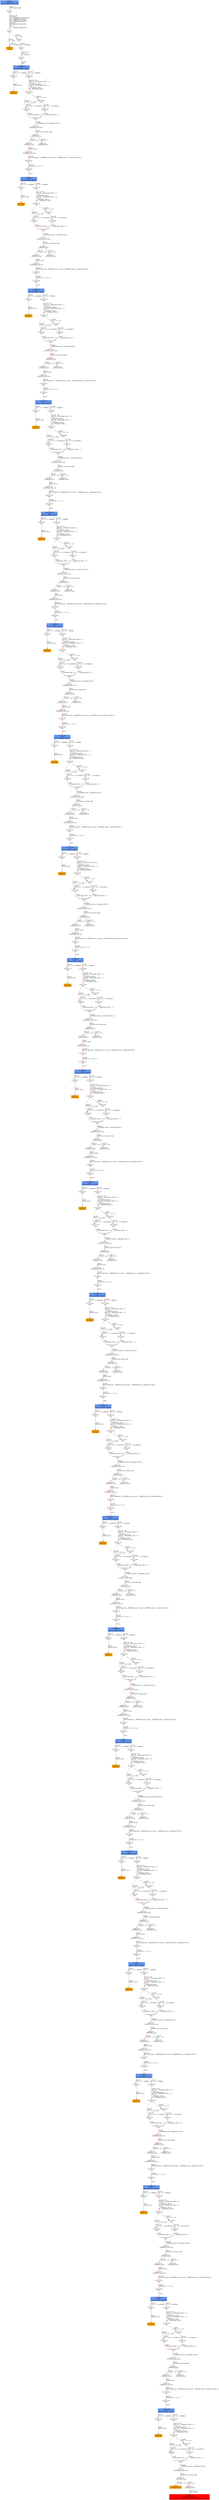 digraph ARG {
node [style="filled" shape="box" color="white"]
0 [fillcolor="cornflowerblue" label="0 @ N8\nmain entry\nAbstractionState: ABS0: true\n" id="0"]
29 [label="29 @ N35\nmain\n" id="29"]
30 [label="30 @ N12\nmain\n" id="30"]
35 [fillcolor="orange" label="35 @ N14\nmain\n" id="35"]
32 [label="32 @ N15\nmain\n" id="32"]
34 [label="34 @ N13\nmain\n" id="34"]
36 [label="36 @ N18\nmain\n" id="36"]
5078 [fillcolor="cornflowerblue" label="5078 @ N19\nmain\nAbstractionState: ABS465\n" id="5078"]
5080 [label="5080 @ N21\nmain\n" id="5080"]
5081 [fillcolor="orange" label="5081 @ N7\nmain exit\n" id="5081"]
5079 [label="5079 @ N20\nmain\n" id="5079"]
5082 [label="5082 @ N28\nmain\n" id="5082"]
5087 [label="5087 @ N31\nmain\n" id="5087"]
5090 [label="5090 @ N32\nmain\n" id="5090"]
5091 [label="5091 @ N1\n__VERIFIER_assert entry\n" id="5091"]
5092 [label="5092 @ N2\n__VERIFIER_assert\n" id="5092"]
5094 [label="5094 @ N3\n__VERIFIER_assert\n" id="5094"]
5096 [label="5096 @ N0\n__VERIFIER_assert exit\n" id="5096"]
5097 [label="5097 @ N33\nmain\n" id="5097"]
5098 [label="5098 @ N34\nmain\n" id="5098"]
5100 [fillcolor="cornflowerblue" label="5100 @ N19\nmain\nAbstractionState: ABS467\n" id="5100"]
5102 [label="5102 @ N21\nmain\n" id="5102"]
5103 [fillcolor="orange" label="5103 @ N7\nmain exit\n" id="5103"]
5101 [label="5101 @ N20\nmain\n" id="5101"]
5104 [label="5104 @ N28\nmain\n" id="5104"]
5109 [label="5109 @ N31\nmain\n" id="5109"]
5112 [label="5112 @ N32\nmain\n" id="5112"]
5113 [label="5113 @ N1\n__VERIFIER_assert entry\n" id="5113"]
5114 [label="5114 @ N2\n__VERIFIER_assert\n" id="5114"]
5116 [label="5116 @ N3\n__VERIFIER_assert\n" id="5116"]
5118 [label="5118 @ N0\n__VERIFIER_assert exit\n" id="5118"]
5119 [label="5119 @ N33\nmain\n" id="5119"]
5120 [label="5120 @ N34\nmain\n" id="5120"]
5122 [fillcolor="cornflowerblue" label="5122 @ N19\nmain\nAbstractionState: ABS469\n" id="5122"]
5124 [label="5124 @ N21\nmain\n" id="5124"]
5125 [fillcolor="orange" label="5125 @ N7\nmain exit\n" id="5125"]
5123 [label="5123 @ N20\nmain\n" id="5123"]
5126 [label="5126 @ N28\nmain\n" id="5126"]
5131 [label="5131 @ N31\nmain\n" id="5131"]
5134 [label="5134 @ N32\nmain\n" id="5134"]
5135 [label="5135 @ N1\n__VERIFIER_assert entry\n" id="5135"]
5136 [label="5136 @ N2\n__VERIFIER_assert\n" id="5136"]
5138 [label="5138 @ N3\n__VERIFIER_assert\n" id="5138"]
5140 [label="5140 @ N0\n__VERIFIER_assert exit\n" id="5140"]
5141 [label="5141 @ N33\nmain\n" id="5141"]
5142 [label="5142 @ N34\nmain\n" id="5142"]
5144 [fillcolor="cornflowerblue" label="5144 @ N19\nmain\nAbstractionState: ABS471\n" id="5144"]
5146 [label="5146 @ N21\nmain\n" id="5146"]
5147 [fillcolor="orange" label="5147 @ N7\nmain exit\n" id="5147"]
5145 [label="5145 @ N20\nmain\n" id="5145"]
5148 [label="5148 @ N28\nmain\n" id="5148"]
5153 [label="5153 @ N31\nmain\n" id="5153"]
5156 [label="5156 @ N32\nmain\n" id="5156"]
5157 [label="5157 @ N1\n__VERIFIER_assert entry\n" id="5157"]
5158 [label="5158 @ N2\n__VERIFIER_assert\n" id="5158"]
5160 [label="5160 @ N3\n__VERIFIER_assert\n" id="5160"]
5162 [label="5162 @ N0\n__VERIFIER_assert exit\n" id="5162"]
5163 [label="5163 @ N33\nmain\n" id="5163"]
5164 [label="5164 @ N34\nmain\n" id="5164"]
5166 [fillcolor="cornflowerblue" label="5166 @ N19\nmain\nAbstractionState: ABS473\n" id="5166"]
5168 [label="5168 @ N21\nmain\n" id="5168"]
5169 [fillcolor="orange" label="5169 @ N7\nmain exit\n" id="5169"]
5167 [label="5167 @ N20\nmain\n" id="5167"]
5170 [label="5170 @ N28\nmain\n" id="5170"]
5175 [label="5175 @ N31\nmain\n" id="5175"]
5178 [label="5178 @ N32\nmain\n" id="5178"]
5179 [label="5179 @ N1\n__VERIFIER_assert entry\n" id="5179"]
5180 [label="5180 @ N2\n__VERIFIER_assert\n" id="5180"]
5182 [label="5182 @ N3\n__VERIFIER_assert\n" id="5182"]
5184 [label="5184 @ N0\n__VERIFIER_assert exit\n" id="5184"]
5185 [label="5185 @ N33\nmain\n" id="5185"]
5186 [label="5186 @ N34\nmain\n" id="5186"]
5188 [fillcolor="cornflowerblue" label="5188 @ N19\nmain\nAbstractionState: ABS475\n" id="5188"]
5190 [label="5190 @ N21\nmain\n" id="5190"]
5191 [fillcolor="orange" label="5191 @ N7\nmain exit\n" id="5191"]
5189 [label="5189 @ N20\nmain\n" id="5189"]
5192 [label="5192 @ N28\nmain\n" id="5192"]
5197 [label="5197 @ N31\nmain\n" id="5197"]
5200 [label="5200 @ N32\nmain\n" id="5200"]
5201 [label="5201 @ N1\n__VERIFIER_assert entry\n" id="5201"]
5202 [label="5202 @ N2\n__VERIFIER_assert\n" id="5202"]
5204 [label="5204 @ N3\n__VERIFIER_assert\n" id="5204"]
5206 [label="5206 @ N0\n__VERIFIER_assert exit\n" id="5206"]
5207 [label="5207 @ N33\nmain\n" id="5207"]
5208 [label="5208 @ N34\nmain\n" id="5208"]
5210 [fillcolor="cornflowerblue" label="5210 @ N19\nmain\nAbstractionState: ABS477\n" id="5210"]
5212 [label="5212 @ N21\nmain\n" id="5212"]
5213 [fillcolor="orange" label="5213 @ N7\nmain exit\n" id="5213"]
5211 [label="5211 @ N20\nmain\n" id="5211"]
5214 [label="5214 @ N28\nmain\n" id="5214"]
5219 [label="5219 @ N31\nmain\n" id="5219"]
5222 [label="5222 @ N32\nmain\n" id="5222"]
5223 [label="5223 @ N1\n__VERIFIER_assert entry\n" id="5223"]
5224 [label="5224 @ N2\n__VERIFIER_assert\n" id="5224"]
5226 [label="5226 @ N3\n__VERIFIER_assert\n" id="5226"]
5228 [label="5228 @ N0\n__VERIFIER_assert exit\n" id="5228"]
5229 [label="5229 @ N33\nmain\n" id="5229"]
5230 [label="5230 @ N34\nmain\n" id="5230"]
5232 [fillcolor="cornflowerblue" label="5232 @ N19\nmain\nAbstractionState: ABS479\n" id="5232"]
5234 [label="5234 @ N21\nmain\n" id="5234"]
5235 [fillcolor="orange" label="5235 @ N7\nmain exit\n" id="5235"]
5233 [label="5233 @ N20\nmain\n" id="5233"]
5236 [label="5236 @ N28\nmain\n" id="5236"]
5241 [label="5241 @ N31\nmain\n" id="5241"]
5244 [label="5244 @ N32\nmain\n" id="5244"]
5245 [label="5245 @ N1\n__VERIFIER_assert entry\n" id="5245"]
5246 [label="5246 @ N2\n__VERIFIER_assert\n" id="5246"]
5248 [label="5248 @ N3\n__VERIFIER_assert\n" id="5248"]
5250 [label="5250 @ N0\n__VERIFIER_assert exit\n" id="5250"]
5251 [label="5251 @ N33\nmain\n" id="5251"]
5252 [label="5252 @ N34\nmain\n" id="5252"]
5254 [fillcolor="cornflowerblue" label="5254 @ N19\nmain\nAbstractionState: ABS481\n" id="5254"]
5256 [label="5256 @ N21\nmain\n" id="5256"]
5257 [fillcolor="orange" label="5257 @ N7\nmain exit\n" id="5257"]
5255 [label="5255 @ N20\nmain\n" id="5255"]
5258 [label="5258 @ N28\nmain\n" id="5258"]
5263 [label="5263 @ N31\nmain\n" id="5263"]
5266 [label="5266 @ N32\nmain\n" id="5266"]
5267 [label="5267 @ N1\n__VERIFIER_assert entry\n" id="5267"]
5268 [label="5268 @ N2\n__VERIFIER_assert\n" id="5268"]
5270 [label="5270 @ N3\n__VERIFIER_assert\n" id="5270"]
5272 [label="5272 @ N0\n__VERIFIER_assert exit\n" id="5272"]
5273 [label="5273 @ N33\nmain\n" id="5273"]
5274 [label="5274 @ N34\nmain\n" id="5274"]
5276 [fillcolor="cornflowerblue" label="5276 @ N19\nmain\nAbstractionState: ABS483\n" id="5276"]
5278 [label="5278 @ N21\nmain\n" id="5278"]
5279 [fillcolor="orange" label="5279 @ N7\nmain exit\n" id="5279"]
5277 [label="5277 @ N20\nmain\n" id="5277"]
5280 [label="5280 @ N28\nmain\n" id="5280"]
5285 [label="5285 @ N31\nmain\n" id="5285"]
5288 [label="5288 @ N32\nmain\n" id="5288"]
5289 [label="5289 @ N1\n__VERIFIER_assert entry\n" id="5289"]
5290 [label="5290 @ N2\n__VERIFIER_assert\n" id="5290"]
5292 [label="5292 @ N3\n__VERIFIER_assert\n" id="5292"]
5294 [label="5294 @ N0\n__VERIFIER_assert exit\n" id="5294"]
5295 [label="5295 @ N33\nmain\n" id="5295"]
5296 [label="5296 @ N34\nmain\n" id="5296"]
5298 [fillcolor="cornflowerblue" label="5298 @ N19\nmain\nAbstractionState: ABS485\n" id="5298"]
5300 [label="5300 @ N21\nmain\n" id="5300"]
5301 [fillcolor="orange" label="5301 @ N7\nmain exit\n" id="5301"]
5299 [label="5299 @ N20\nmain\n" id="5299"]
5302 [label="5302 @ N28\nmain\n" id="5302"]
5307 [label="5307 @ N31\nmain\n" id="5307"]
5310 [label="5310 @ N32\nmain\n" id="5310"]
5311 [label="5311 @ N1\n__VERIFIER_assert entry\n" id="5311"]
5312 [label="5312 @ N2\n__VERIFIER_assert\n" id="5312"]
5314 [label="5314 @ N3\n__VERIFIER_assert\n" id="5314"]
5316 [label="5316 @ N0\n__VERIFIER_assert exit\n" id="5316"]
5317 [label="5317 @ N33\nmain\n" id="5317"]
5318 [label="5318 @ N34\nmain\n" id="5318"]
5320 [fillcolor="cornflowerblue" label="5320 @ N19\nmain\nAbstractionState: ABS487\n" id="5320"]
5322 [label="5322 @ N21\nmain\n" id="5322"]
5323 [fillcolor="orange" label="5323 @ N7\nmain exit\n" id="5323"]
5321 [label="5321 @ N20\nmain\n" id="5321"]
5324 [label="5324 @ N28\nmain\n" id="5324"]
5329 [label="5329 @ N31\nmain\n" id="5329"]
5332 [label="5332 @ N32\nmain\n" id="5332"]
5333 [label="5333 @ N1\n__VERIFIER_assert entry\n" id="5333"]
5334 [label="5334 @ N2\n__VERIFIER_assert\n" id="5334"]
5336 [label="5336 @ N3\n__VERIFIER_assert\n" id="5336"]
5338 [label="5338 @ N0\n__VERIFIER_assert exit\n" id="5338"]
5339 [label="5339 @ N33\nmain\n" id="5339"]
5340 [label="5340 @ N34\nmain\n" id="5340"]
5342 [fillcolor="cornflowerblue" label="5342 @ N19\nmain\nAbstractionState: ABS489\n" id="5342"]
5344 [label="5344 @ N21\nmain\n" id="5344"]
5345 [fillcolor="orange" label="5345 @ N7\nmain exit\n" id="5345"]
5343 [label="5343 @ N20\nmain\n" id="5343"]
5346 [label="5346 @ N28\nmain\n" id="5346"]
5351 [label="5351 @ N31\nmain\n" id="5351"]
5354 [label="5354 @ N32\nmain\n" id="5354"]
5355 [label="5355 @ N1\n__VERIFIER_assert entry\n" id="5355"]
5356 [label="5356 @ N2\n__VERIFIER_assert\n" id="5356"]
5358 [label="5358 @ N3\n__VERIFIER_assert\n" id="5358"]
5360 [label="5360 @ N0\n__VERIFIER_assert exit\n" id="5360"]
5361 [label="5361 @ N33\nmain\n" id="5361"]
5362 [label="5362 @ N34\nmain\n" id="5362"]
5364 [fillcolor="cornflowerblue" label="5364 @ N19\nmain\nAbstractionState: ABS491\n" id="5364"]
5366 [label="5366 @ N21\nmain\n" id="5366"]
5367 [fillcolor="orange" label="5367 @ N7\nmain exit\n" id="5367"]
5365 [label="5365 @ N20\nmain\n" id="5365"]
5368 [label="5368 @ N28\nmain\n" id="5368"]
5373 [label="5373 @ N31\nmain\n" id="5373"]
5376 [label="5376 @ N32\nmain\n" id="5376"]
5377 [label="5377 @ N1\n__VERIFIER_assert entry\n" id="5377"]
5378 [label="5378 @ N2\n__VERIFIER_assert\n" id="5378"]
5380 [label="5380 @ N3\n__VERIFIER_assert\n" id="5380"]
5382 [label="5382 @ N0\n__VERIFIER_assert exit\n" id="5382"]
5383 [label="5383 @ N33\nmain\n" id="5383"]
5384 [label="5384 @ N34\nmain\n" id="5384"]
5386 [fillcolor="cornflowerblue" label="5386 @ N19\nmain\nAbstractionState: ABS493\n" id="5386"]
5388 [label="5388 @ N21\nmain\n" id="5388"]
5389 [fillcolor="orange" label="5389 @ N7\nmain exit\n" id="5389"]
5387 [label="5387 @ N20\nmain\n" id="5387"]
5390 [label="5390 @ N28\nmain\n" id="5390"]
5395 [label="5395 @ N31\nmain\n" id="5395"]
5398 [label="5398 @ N32\nmain\n" id="5398"]
5399 [label="5399 @ N1\n__VERIFIER_assert entry\n" id="5399"]
5400 [label="5400 @ N2\n__VERIFIER_assert\n" id="5400"]
5402 [label="5402 @ N3\n__VERIFIER_assert\n" id="5402"]
5404 [label="5404 @ N0\n__VERIFIER_assert exit\n" id="5404"]
5405 [label="5405 @ N33\nmain\n" id="5405"]
5406 [label="5406 @ N34\nmain\n" id="5406"]
5408 [fillcolor="cornflowerblue" label="5408 @ N19\nmain\nAbstractionState: ABS495\n" id="5408"]
5410 [label="5410 @ N21\nmain\n" id="5410"]
5411 [fillcolor="orange" label="5411 @ N7\nmain exit\n" id="5411"]
5409 [label="5409 @ N20\nmain\n" id="5409"]
5412 [label="5412 @ N28\nmain\n" id="5412"]
5417 [label="5417 @ N31\nmain\n" id="5417"]
5420 [label="5420 @ N32\nmain\n" id="5420"]
5421 [label="5421 @ N1\n__VERIFIER_assert entry\n" id="5421"]
5422 [label="5422 @ N2\n__VERIFIER_assert\n" id="5422"]
5424 [label="5424 @ N3\n__VERIFIER_assert\n" id="5424"]
5426 [label="5426 @ N0\n__VERIFIER_assert exit\n" id="5426"]
5427 [label="5427 @ N33\nmain\n" id="5427"]
5428 [label="5428 @ N34\nmain\n" id="5428"]
5430 [fillcolor="cornflowerblue" label="5430 @ N19\nmain\nAbstractionState: ABS497\n" id="5430"]
5432 [label="5432 @ N21\nmain\n" id="5432"]
5433 [fillcolor="orange" label="5433 @ N7\nmain exit\n" id="5433"]
5431 [label="5431 @ N20\nmain\n" id="5431"]
5434 [label="5434 @ N28\nmain\n" id="5434"]
5439 [label="5439 @ N31\nmain\n" id="5439"]
5442 [label="5442 @ N32\nmain\n" id="5442"]
5443 [label="5443 @ N1\n__VERIFIER_assert entry\n" id="5443"]
5444 [label="5444 @ N2\n__VERIFIER_assert\n" id="5444"]
5446 [label="5446 @ N3\n__VERIFIER_assert\n" id="5446"]
5448 [label="5448 @ N0\n__VERIFIER_assert exit\n" id="5448"]
5449 [label="5449 @ N33\nmain\n" id="5449"]
5450 [label="5450 @ N34\nmain\n" id="5450"]
5452 [fillcolor="cornflowerblue" label="5452 @ N19\nmain\nAbstractionState: ABS499\n" id="5452"]
5454 [label="5454 @ N21\nmain\n" id="5454"]
5455 [fillcolor="orange" label="5455 @ N7\nmain exit\n" id="5455"]
5453 [label="5453 @ N20\nmain\n" id="5453"]
5456 [label="5456 @ N28\nmain\n" id="5456"]
5461 [label="5461 @ N31\nmain\n" id="5461"]
5464 [label="5464 @ N32\nmain\n" id="5464"]
5465 [label="5465 @ N1\n__VERIFIER_assert entry\n" id="5465"]
5466 [label="5466 @ N2\n__VERIFIER_assert\n" id="5466"]
5468 [label="5468 @ N3\n__VERIFIER_assert\n" id="5468"]
5470 [label="5470 @ N0\n__VERIFIER_assert exit\n" id="5470"]
5471 [label="5471 @ N33\nmain\n" id="5471"]
5472 [label="5472 @ N34\nmain\n" id="5472"]
5474 [fillcolor="cornflowerblue" label="5474 @ N19\nmain\nAbstractionState: ABS501\n" id="5474"]
5476 [label="5476 @ N21\nmain\n" id="5476"]
5477 [fillcolor="orange" label="5477 @ N7\nmain exit\n" id="5477"]
5475 [label="5475 @ N20\nmain\n" id="5475"]
5478 [label="5478 @ N28\nmain\n" id="5478"]
5483 [label="5483 @ N31\nmain\n" id="5483"]
5486 [label="5486 @ N32\nmain\n" id="5486"]
5487 [label="5487 @ N1\n__VERIFIER_assert entry\n" id="5487"]
5488 [label="5488 @ N2\n__VERIFIER_assert\n" id="5488"]
5490 [label="5490 @ N3\n__VERIFIER_assert\n" id="5490"]
5492 [label="5492 @ N0\n__VERIFIER_assert exit\n" id="5492"]
5493 [label="5493 @ N33\nmain\n" id="5493"]
5494 [label="5494 @ N34\nmain\n" id="5494"]
5496 [fillcolor="cornflowerblue" label="5496 @ N19\nmain\nAbstractionState: ABS503\n" id="5496"]
5498 [label="5498 @ N21\nmain\n" id="5498"]
5499 [fillcolor="orange" label="5499 @ N7\nmain exit\n" id="5499"]
5497 [label="5497 @ N20\nmain\n" id="5497"]
5500 [label="5500 @ N28\nmain\n" id="5500"]
5505 [label="5505 @ N31\nmain\n" id="5505"]
5508 [label="5508 @ N32\nmain\n" id="5508"]
5509 [label="5509 @ N1\n__VERIFIER_assert entry\n" id="5509"]
5510 [label="5510 @ N2\n__VERIFIER_assert\n" id="5510"]
5512 [label="5512 @ N3\n__VERIFIER_assert\n" id="5512"]
5514 [label="5514 @ N0\n__VERIFIER_assert exit\n" id="5514"]
5515 [label="5515 @ N33\nmain\n" id="5515"]
5516 [label="5516 @ N34\nmain\n" id="5516"]
5518 [fillcolor="cornflowerblue" label="5518 @ N19\nmain\nAbstractionState: ABS505\n" id="5518"]
5520 [label="5520 @ N21\nmain\n" id="5520"]
5521 [fillcolor="orange" label="5521 @ N7\nmain exit\n" id="5521"]
5519 [label="5519 @ N20\nmain\n" id="5519"]
5522 [label="5522 @ N28\nmain\n" id="5522"]
5527 [label="5527 @ N31\nmain\n" id="5527"]
5530 [label="5530 @ N32\nmain\n" id="5530"]
5531 [label="5531 @ N1\n__VERIFIER_assert entry\n" id="5531"]
5532 [label="5532 @ N2\n__VERIFIER_assert\n" id="5532"]
5534 [label="5534 @ N3\n__VERIFIER_assert\n" id="5534"]
5536 [label="5536 @ N0\n__VERIFIER_assert exit\n" id="5536"]
5537 [label="5537 @ N33\nmain\n" id="5537"]
5538 [label="5538 @ N34\nmain\n" id="5538"]
5540 [fillcolor="cornflowerblue" label="5540 @ N19\nmain\nAbstractionState: ABS507\n" id="5540"]
5542 [label="5542 @ N21\nmain\n" id="5542"]
5543 [fillcolor="orange" label="5543 @ N7\nmain exit\n" id="5543"]
5541 [label="5541 @ N20\nmain\n" id="5541"]
5544 [label="5544 @ N28\nmain\n" id="5544"]
5549 [label="5549 @ N31\nmain\n" id="5549"]
5552 [label="5552 @ N32\nmain\n" id="5552"]
5553 [label="5553 @ N1\n__VERIFIER_assert entry\n" id="5553"]
5554 [label="5554 @ N2\n__VERIFIER_assert\n" id="5554"]
5556 [fillcolor="orange" label="5556 @ N3\n__VERIFIER_assert\n" id="5556"]
5555 [label="5555 @ N4\n__VERIFIER_assert\n" id="5555"]
5558 [fillcolor="red" label="5558 @ N5\n__VERIFIER_assert\nAbstractionState: ABS508\n AutomatonState: ErrorLabelAutomaton: _predefinedState_ERROR\n" id="5558"]
5545 [label="5545 @ N29\nmain\n" id="5545"]
5547 [label="5547 @ N30\nmain\n" id="5547"]
5533 [label="5533 @ N4\n__VERIFIER_assert\n" id="5533"]
5523 [label="5523 @ N29\nmain\n" id="5523"]
5525 [label="5525 @ N30\nmain\n" id="5525"]
5511 [label="5511 @ N4\n__VERIFIER_assert\n" id="5511"]
5501 [label="5501 @ N29\nmain\n" id="5501"]
5503 [label="5503 @ N30\nmain\n" id="5503"]
5489 [label="5489 @ N4\n__VERIFIER_assert\n" id="5489"]
5479 [label="5479 @ N29\nmain\n" id="5479"]
5481 [label="5481 @ N30\nmain\n" id="5481"]
5467 [label="5467 @ N4\n__VERIFIER_assert\n" id="5467"]
5457 [label="5457 @ N29\nmain\n" id="5457"]
5459 [label="5459 @ N30\nmain\n" id="5459"]
5445 [label="5445 @ N4\n__VERIFIER_assert\n" id="5445"]
5435 [label="5435 @ N29\nmain\n" id="5435"]
5437 [label="5437 @ N30\nmain\n" id="5437"]
5423 [label="5423 @ N4\n__VERIFIER_assert\n" id="5423"]
5413 [label="5413 @ N29\nmain\n" id="5413"]
5415 [label="5415 @ N30\nmain\n" id="5415"]
5401 [label="5401 @ N4\n__VERIFIER_assert\n" id="5401"]
5391 [label="5391 @ N29\nmain\n" id="5391"]
5393 [label="5393 @ N30\nmain\n" id="5393"]
5379 [label="5379 @ N4\n__VERIFIER_assert\n" id="5379"]
5369 [label="5369 @ N29\nmain\n" id="5369"]
5371 [label="5371 @ N30\nmain\n" id="5371"]
5357 [label="5357 @ N4\n__VERIFIER_assert\n" id="5357"]
5347 [label="5347 @ N29\nmain\n" id="5347"]
5349 [label="5349 @ N30\nmain\n" id="5349"]
5335 [label="5335 @ N4\n__VERIFIER_assert\n" id="5335"]
5325 [label="5325 @ N29\nmain\n" id="5325"]
5327 [label="5327 @ N30\nmain\n" id="5327"]
5313 [label="5313 @ N4\n__VERIFIER_assert\n" id="5313"]
5303 [label="5303 @ N29\nmain\n" id="5303"]
5305 [label="5305 @ N30\nmain\n" id="5305"]
5291 [label="5291 @ N4\n__VERIFIER_assert\n" id="5291"]
5281 [label="5281 @ N29\nmain\n" id="5281"]
5283 [label="5283 @ N30\nmain\n" id="5283"]
5269 [label="5269 @ N4\n__VERIFIER_assert\n" id="5269"]
5259 [label="5259 @ N29\nmain\n" id="5259"]
5261 [label="5261 @ N30\nmain\n" id="5261"]
5247 [label="5247 @ N4\n__VERIFIER_assert\n" id="5247"]
5237 [label="5237 @ N29\nmain\n" id="5237"]
5239 [label="5239 @ N30\nmain\n" id="5239"]
5225 [label="5225 @ N4\n__VERIFIER_assert\n" id="5225"]
5215 [label="5215 @ N29\nmain\n" id="5215"]
5217 [label="5217 @ N30\nmain\n" id="5217"]
5203 [label="5203 @ N4\n__VERIFIER_assert\n" id="5203"]
5193 [label="5193 @ N29\nmain\n" id="5193"]
5195 [label="5195 @ N30\nmain\n" id="5195"]
5181 [label="5181 @ N4\n__VERIFIER_assert\n" id="5181"]
5171 [label="5171 @ N29\nmain\n" id="5171"]
5173 [label="5173 @ N30\nmain\n" id="5173"]
5159 [label="5159 @ N4\n__VERIFIER_assert\n" id="5159"]
5149 [label="5149 @ N29\nmain\n" id="5149"]
5151 [label="5151 @ N30\nmain\n" id="5151"]
5137 [label="5137 @ N4\n__VERIFIER_assert\n" id="5137"]
5127 [label="5127 @ N29\nmain\n" id="5127"]
5129 [label="5129 @ N30\nmain\n" id="5129"]
5115 [label="5115 @ N4\n__VERIFIER_assert\n" id="5115"]
5105 [label="5105 @ N29\nmain\n" id="5105"]
5107 [label="5107 @ N30\nmain\n" id="5107"]
5093 [label="5093 @ N4\n__VERIFIER_assert\n" id="5093"]
5083 [label="5083 @ N29\nmain\n" id="5083"]
5085 [label="5085 @ N30\nmain\n" id="5085"]
0 -> 29 [color="red" label="Line 0: \lINIT GLOBAL VARS\l" id="0 -> 29"]
29 -> 30 [color="red" label="Lines 77 - 86: \lvoid abort();\lvoid __VERIFIER_assert(int cond);\lint __VERIFIER_nondet_int();\lvoid __VERIFIER_assume(int);\lvoid __VERIFIER_assert(int);\lint main();\lFunction start dummy edge\lint x = 0;\lint n;\ln = __VERIFIER_nondet_int();\l" id="29 -> 30"]
30 -> 32 [color="red" label="Line 87: \l[!(n < 100)]\l" id="30 -> 32"]
30 -> 35 [label="Line 87: \l[n < 100]\l" id="30 -> 35"]
32 -> 34 [color="red" label="Line 87: \l[!(n > 1000000)]\l" id="32 -> 34"]
32 -> 35 [label="Line 87: \l[n > 1000000]\l" id="32 -> 35"]
34 -> 36 [color="red" label="Lines 90 - 91: \lint y = n;\lint runtime_div;\l" id="34 -> 36"]
36 -> 5078 [color="red" label="Line 93: \lwhile\l" id="36 -> 5078"]
5078 -> 5079 [color="red" label="Line 93: \l[(x + y) <= 999999]\l" id="5078 -> 5079"]
5078 -> 5080 [label="Line 93: \l[!((x + y) <= 999999)]\l" id="5078 -> 5080"]
5080 -> 5081 [label="Line 0: \ldefault return\l" id="5080 -> 5081"]
5079 -> 5082 [color="red" label="Lines 94 - 96: \lconst int __CPAchecker_TMP_0 = x;\lx = x + 1;\l__CPAchecker_TMP_0;\lconst int __CPAchecker_TMP_1 = y;\ly = y - 1;\l__CPAchecker_TMP_1;\lint __CPAchecker_TMP_2;\l" id="5079 -> 5082"]
5082 -> 5083 [label="Line 96: \l[100 <= (x + n)]\l" id="5082 -> 5083"]
5082 -> 5087 [color="red" label="Line 96: \l[!(100 <= (x + n))]\l" id="5082 -> 5087"]
5087 -> 5090 [color="red" label="Line 0: \l__CPAchecker_TMP_2 = 0;\l" id="5087 -> 5090"]
5090 -> 5091 [color="red" label="Line 96: \l__VERIFIER_assert(__CPAchecker_TMP_2)\l" id="5090 -> 5091"]
5091 -> 5092 [color="red" label="Line 0: \lFunction start dummy edge\l" id="5091 -> 5092"]
5092 -> 5093 [label="Line 78: \l[cond == 0]\l" id="5092 -> 5093"]
5092 -> 5094 [color="red" label="Line 78: \l[!(cond == 0)]\l" id="5092 -> 5094"]
5094 -> 5096 [color="red" label="Line 0: \ldefault return\l" id="5094 -> 5096"]
5096 -> 5097 [color="red" label="Line 96: \lReturn edge from __VERIFIER_assert to main: __VERIFIER_assert(__CPAchecker_TMP_2);\l" id="5096 -> 5097"]
5097 -> 5098 [color="red" label="Line 98: \lruntime_div = x / (n - y);\l" id="5097 -> 5098"]
5098 -> 5100 [color="red" label="Line 0: \l\l" id="5098 -> 5100"]
5100 -> 5101 [color="red" label="Line 93: \l[(x + y) <= 999999]\l" id="5100 -> 5101"]
5100 -> 5102 [label="Line 93: \l[!((x + y) <= 999999)]\l" id="5100 -> 5102"]
5102 -> 5103 [label="Line 0: \ldefault return\l" id="5102 -> 5103"]
5101 -> 5104 [color="red" label="Lines 94 - 96: \lconst int __CPAchecker_TMP_0 = x;\lx = x + 1;\l__CPAchecker_TMP_0;\lconst int __CPAchecker_TMP_1 = y;\ly = y - 1;\l__CPAchecker_TMP_1;\lint __CPAchecker_TMP_2;\l" id="5101 -> 5104"]
5104 -> 5105 [label="Line 96: \l[100 <= (x + n)]\l" id="5104 -> 5105"]
5104 -> 5109 [color="red" label="Line 96: \l[!(100 <= (x + n))]\l" id="5104 -> 5109"]
5109 -> 5112 [color="red" label="Line 0: \l__CPAchecker_TMP_2 = 0;\l" id="5109 -> 5112"]
5112 -> 5113 [color="red" label="Line 96: \l__VERIFIER_assert(__CPAchecker_TMP_2)\l" id="5112 -> 5113"]
5113 -> 5114 [color="red" label="Line 0: \lFunction start dummy edge\l" id="5113 -> 5114"]
5114 -> 5115 [label="Line 78: \l[cond == 0]\l" id="5114 -> 5115"]
5114 -> 5116 [color="red" label="Line 78: \l[!(cond == 0)]\l" id="5114 -> 5116"]
5116 -> 5118 [color="red" label="Line 0: \ldefault return\l" id="5116 -> 5118"]
5118 -> 5119 [color="red" label="Line 96: \lReturn edge from __VERIFIER_assert to main: __VERIFIER_assert(__CPAchecker_TMP_2);\l" id="5118 -> 5119"]
5119 -> 5120 [color="red" label="Line 98: \lruntime_div = x / (n - y);\l" id="5119 -> 5120"]
5120 -> 5122 [color="red" label="Line 0: \l\l" id="5120 -> 5122"]
5122 -> 5123 [color="red" label="Line 93: \l[(x + y) <= 999999]\l" id="5122 -> 5123"]
5122 -> 5124 [label="Line 93: \l[!((x + y) <= 999999)]\l" id="5122 -> 5124"]
5124 -> 5125 [label="Line 0: \ldefault return\l" id="5124 -> 5125"]
5123 -> 5126 [color="red" label="Lines 94 - 96: \lconst int __CPAchecker_TMP_0 = x;\lx = x + 1;\l__CPAchecker_TMP_0;\lconst int __CPAchecker_TMP_1 = y;\ly = y - 1;\l__CPAchecker_TMP_1;\lint __CPAchecker_TMP_2;\l" id="5123 -> 5126"]
5126 -> 5127 [label="Line 96: \l[100 <= (x + n)]\l" id="5126 -> 5127"]
5126 -> 5131 [color="red" label="Line 96: \l[!(100 <= (x + n))]\l" id="5126 -> 5131"]
5131 -> 5134 [color="red" label="Line 0: \l__CPAchecker_TMP_2 = 0;\l" id="5131 -> 5134"]
5134 -> 5135 [color="red" label="Line 96: \l__VERIFIER_assert(__CPAchecker_TMP_2)\l" id="5134 -> 5135"]
5135 -> 5136 [color="red" label="Line 0: \lFunction start dummy edge\l" id="5135 -> 5136"]
5136 -> 5137 [label="Line 78: \l[cond == 0]\l" id="5136 -> 5137"]
5136 -> 5138 [color="red" label="Line 78: \l[!(cond == 0)]\l" id="5136 -> 5138"]
5138 -> 5140 [color="red" label="Line 0: \ldefault return\l" id="5138 -> 5140"]
5140 -> 5141 [color="red" label="Line 96: \lReturn edge from __VERIFIER_assert to main: __VERIFIER_assert(__CPAchecker_TMP_2);\l" id="5140 -> 5141"]
5141 -> 5142 [color="red" label="Line 98: \lruntime_div = x / (n - y);\l" id="5141 -> 5142"]
5142 -> 5144 [color="red" label="Line 0: \l\l" id="5142 -> 5144"]
5144 -> 5145 [color="red" label="Line 93: \l[(x + y) <= 999999]\l" id="5144 -> 5145"]
5144 -> 5146 [label="Line 93: \l[!((x + y) <= 999999)]\l" id="5144 -> 5146"]
5146 -> 5147 [label="Line 0: \ldefault return\l" id="5146 -> 5147"]
5145 -> 5148 [color="red" label="Lines 94 - 96: \lconst int __CPAchecker_TMP_0 = x;\lx = x + 1;\l__CPAchecker_TMP_0;\lconst int __CPAchecker_TMP_1 = y;\ly = y - 1;\l__CPAchecker_TMP_1;\lint __CPAchecker_TMP_2;\l" id="5145 -> 5148"]
5148 -> 5149 [label="Line 96: \l[100 <= (x + n)]\l" id="5148 -> 5149"]
5148 -> 5153 [color="red" label="Line 96: \l[!(100 <= (x + n))]\l" id="5148 -> 5153"]
5153 -> 5156 [color="red" label="Line 0: \l__CPAchecker_TMP_2 = 0;\l" id="5153 -> 5156"]
5156 -> 5157 [color="red" label="Line 96: \l__VERIFIER_assert(__CPAchecker_TMP_2)\l" id="5156 -> 5157"]
5157 -> 5158 [color="red" label="Line 0: \lFunction start dummy edge\l" id="5157 -> 5158"]
5158 -> 5159 [label="Line 78: \l[cond == 0]\l" id="5158 -> 5159"]
5158 -> 5160 [color="red" label="Line 78: \l[!(cond == 0)]\l" id="5158 -> 5160"]
5160 -> 5162 [color="red" label="Line 0: \ldefault return\l" id="5160 -> 5162"]
5162 -> 5163 [color="red" label="Line 96: \lReturn edge from __VERIFIER_assert to main: __VERIFIER_assert(__CPAchecker_TMP_2);\l" id="5162 -> 5163"]
5163 -> 5164 [color="red" label="Line 98: \lruntime_div = x / (n - y);\l" id="5163 -> 5164"]
5164 -> 5166 [color="red" label="Line 0: \l\l" id="5164 -> 5166"]
5166 -> 5167 [color="red" label="Line 93: \l[(x + y) <= 999999]\l" id="5166 -> 5167"]
5166 -> 5168 [label="Line 93: \l[!((x + y) <= 999999)]\l" id="5166 -> 5168"]
5168 -> 5169 [label="Line 0: \ldefault return\l" id="5168 -> 5169"]
5167 -> 5170 [color="red" label="Lines 94 - 96: \lconst int __CPAchecker_TMP_0 = x;\lx = x + 1;\l__CPAchecker_TMP_0;\lconst int __CPAchecker_TMP_1 = y;\ly = y - 1;\l__CPAchecker_TMP_1;\lint __CPAchecker_TMP_2;\l" id="5167 -> 5170"]
5170 -> 5171 [label="Line 96: \l[100 <= (x + n)]\l" id="5170 -> 5171"]
5170 -> 5175 [color="red" label="Line 96: \l[!(100 <= (x + n))]\l" id="5170 -> 5175"]
5175 -> 5178 [color="red" label="Line 0: \l__CPAchecker_TMP_2 = 0;\l" id="5175 -> 5178"]
5178 -> 5179 [color="red" label="Line 96: \l__VERIFIER_assert(__CPAchecker_TMP_2)\l" id="5178 -> 5179"]
5179 -> 5180 [color="red" label="Line 0: \lFunction start dummy edge\l" id="5179 -> 5180"]
5180 -> 5181 [label="Line 78: \l[cond == 0]\l" id="5180 -> 5181"]
5180 -> 5182 [color="red" label="Line 78: \l[!(cond == 0)]\l" id="5180 -> 5182"]
5182 -> 5184 [color="red" label="Line 0: \ldefault return\l" id="5182 -> 5184"]
5184 -> 5185 [color="red" label="Line 96: \lReturn edge from __VERIFIER_assert to main: __VERIFIER_assert(__CPAchecker_TMP_2);\l" id="5184 -> 5185"]
5185 -> 5186 [color="red" label="Line 98: \lruntime_div = x / (n - y);\l" id="5185 -> 5186"]
5186 -> 5188 [color="red" label="Line 0: \l\l" id="5186 -> 5188"]
5188 -> 5189 [color="red" label="Line 93: \l[(x + y) <= 999999]\l" id="5188 -> 5189"]
5188 -> 5190 [label="Line 93: \l[!((x + y) <= 999999)]\l" id="5188 -> 5190"]
5190 -> 5191 [label="Line 0: \ldefault return\l" id="5190 -> 5191"]
5189 -> 5192 [color="red" label="Lines 94 - 96: \lconst int __CPAchecker_TMP_0 = x;\lx = x + 1;\l__CPAchecker_TMP_0;\lconst int __CPAchecker_TMP_1 = y;\ly = y - 1;\l__CPAchecker_TMP_1;\lint __CPAchecker_TMP_2;\l" id="5189 -> 5192"]
5192 -> 5193 [label="Line 96: \l[100 <= (x + n)]\l" id="5192 -> 5193"]
5192 -> 5197 [color="red" label="Line 96: \l[!(100 <= (x + n))]\l" id="5192 -> 5197"]
5197 -> 5200 [color="red" label="Line 0: \l__CPAchecker_TMP_2 = 0;\l" id="5197 -> 5200"]
5200 -> 5201 [color="red" label="Line 96: \l__VERIFIER_assert(__CPAchecker_TMP_2)\l" id="5200 -> 5201"]
5201 -> 5202 [color="red" label="Line 0: \lFunction start dummy edge\l" id="5201 -> 5202"]
5202 -> 5203 [label="Line 78: \l[cond == 0]\l" id="5202 -> 5203"]
5202 -> 5204 [color="red" label="Line 78: \l[!(cond == 0)]\l" id="5202 -> 5204"]
5204 -> 5206 [color="red" label="Line 0: \ldefault return\l" id="5204 -> 5206"]
5206 -> 5207 [color="red" label="Line 96: \lReturn edge from __VERIFIER_assert to main: __VERIFIER_assert(__CPAchecker_TMP_2);\l" id="5206 -> 5207"]
5207 -> 5208 [color="red" label="Line 98: \lruntime_div = x / (n - y);\l" id="5207 -> 5208"]
5208 -> 5210 [color="red" label="Line 0: \l\l" id="5208 -> 5210"]
5210 -> 5211 [color="red" label="Line 93: \l[(x + y) <= 999999]\l" id="5210 -> 5211"]
5210 -> 5212 [label="Line 93: \l[!((x + y) <= 999999)]\l" id="5210 -> 5212"]
5212 -> 5213 [label="Line 0: \ldefault return\l" id="5212 -> 5213"]
5211 -> 5214 [color="red" label="Lines 94 - 96: \lconst int __CPAchecker_TMP_0 = x;\lx = x + 1;\l__CPAchecker_TMP_0;\lconst int __CPAchecker_TMP_1 = y;\ly = y - 1;\l__CPAchecker_TMP_1;\lint __CPAchecker_TMP_2;\l" id="5211 -> 5214"]
5214 -> 5215 [label="Line 96: \l[100 <= (x + n)]\l" id="5214 -> 5215"]
5214 -> 5219 [color="red" label="Line 96: \l[!(100 <= (x + n))]\l" id="5214 -> 5219"]
5219 -> 5222 [color="red" label="Line 0: \l__CPAchecker_TMP_2 = 0;\l" id="5219 -> 5222"]
5222 -> 5223 [color="red" label="Line 96: \l__VERIFIER_assert(__CPAchecker_TMP_2)\l" id="5222 -> 5223"]
5223 -> 5224 [color="red" label="Line 0: \lFunction start dummy edge\l" id="5223 -> 5224"]
5224 -> 5225 [label="Line 78: \l[cond == 0]\l" id="5224 -> 5225"]
5224 -> 5226 [color="red" label="Line 78: \l[!(cond == 0)]\l" id="5224 -> 5226"]
5226 -> 5228 [color="red" label="Line 0: \ldefault return\l" id="5226 -> 5228"]
5228 -> 5229 [color="red" label="Line 96: \lReturn edge from __VERIFIER_assert to main: __VERIFIER_assert(__CPAchecker_TMP_2);\l" id="5228 -> 5229"]
5229 -> 5230 [color="red" label="Line 98: \lruntime_div = x / (n - y);\l" id="5229 -> 5230"]
5230 -> 5232 [color="red" label="Line 0: \l\l" id="5230 -> 5232"]
5232 -> 5233 [color="red" label="Line 93: \l[(x + y) <= 999999]\l" id="5232 -> 5233"]
5232 -> 5234 [label="Line 93: \l[!((x + y) <= 999999)]\l" id="5232 -> 5234"]
5234 -> 5235 [label="Line 0: \ldefault return\l" id="5234 -> 5235"]
5233 -> 5236 [color="red" label="Lines 94 - 96: \lconst int __CPAchecker_TMP_0 = x;\lx = x + 1;\l__CPAchecker_TMP_0;\lconst int __CPAchecker_TMP_1 = y;\ly = y - 1;\l__CPAchecker_TMP_1;\lint __CPAchecker_TMP_2;\l" id="5233 -> 5236"]
5236 -> 5237 [label="Line 96: \l[100 <= (x + n)]\l" id="5236 -> 5237"]
5236 -> 5241 [color="red" label="Line 96: \l[!(100 <= (x + n))]\l" id="5236 -> 5241"]
5241 -> 5244 [color="red" label="Line 0: \l__CPAchecker_TMP_2 = 0;\l" id="5241 -> 5244"]
5244 -> 5245 [color="red" label="Line 96: \l__VERIFIER_assert(__CPAchecker_TMP_2)\l" id="5244 -> 5245"]
5245 -> 5246 [color="red" label="Line 0: \lFunction start dummy edge\l" id="5245 -> 5246"]
5246 -> 5247 [label="Line 78: \l[cond == 0]\l" id="5246 -> 5247"]
5246 -> 5248 [color="red" label="Line 78: \l[!(cond == 0)]\l" id="5246 -> 5248"]
5248 -> 5250 [color="red" label="Line 0: \ldefault return\l" id="5248 -> 5250"]
5250 -> 5251 [color="red" label="Line 96: \lReturn edge from __VERIFIER_assert to main: __VERIFIER_assert(__CPAchecker_TMP_2);\l" id="5250 -> 5251"]
5251 -> 5252 [color="red" label="Line 98: \lruntime_div = x / (n - y);\l" id="5251 -> 5252"]
5252 -> 5254 [color="red" label="Line 0: \l\l" id="5252 -> 5254"]
5254 -> 5255 [color="red" label="Line 93: \l[(x + y) <= 999999]\l" id="5254 -> 5255"]
5254 -> 5256 [label="Line 93: \l[!((x + y) <= 999999)]\l" id="5254 -> 5256"]
5256 -> 5257 [label="Line 0: \ldefault return\l" id="5256 -> 5257"]
5255 -> 5258 [color="red" label="Lines 94 - 96: \lconst int __CPAchecker_TMP_0 = x;\lx = x + 1;\l__CPAchecker_TMP_0;\lconst int __CPAchecker_TMP_1 = y;\ly = y - 1;\l__CPAchecker_TMP_1;\lint __CPAchecker_TMP_2;\l" id="5255 -> 5258"]
5258 -> 5259 [label="Line 96: \l[100 <= (x + n)]\l" id="5258 -> 5259"]
5258 -> 5263 [color="red" label="Line 96: \l[!(100 <= (x + n))]\l" id="5258 -> 5263"]
5263 -> 5266 [color="red" label="Line 0: \l__CPAchecker_TMP_2 = 0;\l" id="5263 -> 5266"]
5266 -> 5267 [color="red" label="Line 96: \l__VERIFIER_assert(__CPAchecker_TMP_2)\l" id="5266 -> 5267"]
5267 -> 5268 [color="red" label="Line 0: \lFunction start dummy edge\l" id="5267 -> 5268"]
5268 -> 5269 [label="Line 78: \l[cond == 0]\l" id="5268 -> 5269"]
5268 -> 5270 [color="red" label="Line 78: \l[!(cond == 0)]\l" id="5268 -> 5270"]
5270 -> 5272 [color="red" label="Line 0: \ldefault return\l" id="5270 -> 5272"]
5272 -> 5273 [color="red" label="Line 96: \lReturn edge from __VERIFIER_assert to main: __VERIFIER_assert(__CPAchecker_TMP_2);\l" id="5272 -> 5273"]
5273 -> 5274 [color="red" label="Line 98: \lruntime_div = x / (n - y);\l" id="5273 -> 5274"]
5274 -> 5276 [color="red" label="Line 0: \l\l" id="5274 -> 5276"]
5276 -> 5277 [color="red" label="Line 93: \l[(x + y) <= 999999]\l" id="5276 -> 5277"]
5276 -> 5278 [label="Line 93: \l[!((x + y) <= 999999)]\l" id="5276 -> 5278"]
5278 -> 5279 [label="Line 0: \ldefault return\l" id="5278 -> 5279"]
5277 -> 5280 [color="red" label="Lines 94 - 96: \lconst int __CPAchecker_TMP_0 = x;\lx = x + 1;\l__CPAchecker_TMP_0;\lconst int __CPAchecker_TMP_1 = y;\ly = y - 1;\l__CPAchecker_TMP_1;\lint __CPAchecker_TMP_2;\l" id="5277 -> 5280"]
5280 -> 5281 [label="Line 96: \l[100 <= (x + n)]\l" id="5280 -> 5281"]
5280 -> 5285 [color="red" label="Line 96: \l[!(100 <= (x + n))]\l" id="5280 -> 5285"]
5285 -> 5288 [color="red" label="Line 0: \l__CPAchecker_TMP_2 = 0;\l" id="5285 -> 5288"]
5288 -> 5289 [color="red" label="Line 96: \l__VERIFIER_assert(__CPAchecker_TMP_2)\l" id="5288 -> 5289"]
5289 -> 5290 [color="red" label="Line 0: \lFunction start dummy edge\l" id="5289 -> 5290"]
5290 -> 5291 [label="Line 78: \l[cond == 0]\l" id="5290 -> 5291"]
5290 -> 5292 [color="red" label="Line 78: \l[!(cond == 0)]\l" id="5290 -> 5292"]
5292 -> 5294 [color="red" label="Line 0: \ldefault return\l" id="5292 -> 5294"]
5294 -> 5295 [color="red" label="Line 96: \lReturn edge from __VERIFIER_assert to main: __VERIFIER_assert(__CPAchecker_TMP_2);\l" id="5294 -> 5295"]
5295 -> 5296 [color="red" label="Line 98: \lruntime_div = x / (n - y);\l" id="5295 -> 5296"]
5296 -> 5298 [color="red" label="Line 0: \l\l" id="5296 -> 5298"]
5298 -> 5299 [color="red" label="Line 93: \l[(x + y) <= 999999]\l" id="5298 -> 5299"]
5298 -> 5300 [label="Line 93: \l[!((x + y) <= 999999)]\l" id="5298 -> 5300"]
5300 -> 5301 [label="Line 0: \ldefault return\l" id="5300 -> 5301"]
5299 -> 5302 [color="red" label="Lines 94 - 96: \lconst int __CPAchecker_TMP_0 = x;\lx = x + 1;\l__CPAchecker_TMP_0;\lconst int __CPAchecker_TMP_1 = y;\ly = y - 1;\l__CPAchecker_TMP_1;\lint __CPAchecker_TMP_2;\l" id="5299 -> 5302"]
5302 -> 5303 [label="Line 96: \l[100 <= (x + n)]\l" id="5302 -> 5303"]
5302 -> 5307 [color="red" label="Line 96: \l[!(100 <= (x + n))]\l" id="5302 -> 5307"]
5307 -> 5310 [color="red" label="Line 0: \l__CPAchecker_TMP_2 = 0;\l" id="5307 -> 5310"]
5310 -> 5311 [color="red" label="Line 96: \l__VERIFIER_assert(__CPAchecker_TMP_2)\l" id="5310 -> 5311"]
5311 -> 5312 [color="red" label="Line 0: \lFunction start dummy edge\l" id="5311 -> 5312"]
5312 -> 5313 [label="Line 78: \l[cond == 0]\l" id="5312 -> 5313"]
5312 -> 5314 [color="red" label="Line 78: \l[!(cond == 0)]\l" id="5312 -> 5314"]
5314 -> 5316 [color="red" label="Line 0: \ldefault return\l" id="5314 -> 5316"]
5316 -> 5317 [color="red" label="Line 96: \lReturn edge from __VERIFIER_assert to main: __VERIFIER_assert(__CPAchecker_TMP_2);\l" id="5316 -> 5317"]
5317 -> 5318 [color="red" label="Line 98: \lruntime_div = x / (n - y);\l" id="5317 -> 5318"]
5318 -> 5320 [color="red" label="Line 0: \l\l" id="5318 -> 5320"]
5320 -> 5321 [color="red" label="Line 93: \l[(x + y) <= 999999]\l" id="5320 -> 5321"]
5320 -> 5322 [label="Line 93: \l[!((x + y) <= 999999)]\l" id="5320 -> 5322"]
5322 -> 5323 [label="Line 0: \ldefault return\l" id="5322 -> 5323"]
5321 -> 5324 [color="red" label="Lines 94 - 96: \lconst int __CPAchecker_TMP_0 = x;\lx = x + 1;\l__CPAchecker_TMP_0;\lconst int __CPAchecker_TMP_1 = y;\ly = y - 1;\l__CPAchecker_TMP_1;\lint __CPAchecker_TMP_2;\l" id="5321 -> 5324"]
5324 -> 5325 [label="Line 96: \l[100 <= (x + n)]\l" id="5324 -> 5325"]
5324 -> 5329 [color="red" label="Line 96: \l[!(100 <= (x + n))]\l" id="5324 -> 5329"]
5329 -> 5332 [color="red" label="Line 0: \l__CPAchecker_TMP_2 = 0;\l" id="5329 -> 5332"]
5332 -> 5333 [color="red" label="Line 96: \l__VERIFIER_assert(__CPAchecker_TMP_2)\l" id="5332 -> 5333"]
5333 -> 5334 [color="red" label="Line 0: \lFunction start dummy edge\l" id="5333 -> 5334"]
5334 -> 5335 [label="Line 78: \l[cond == 0]\l" id="5334 -> 5335"]
5334 -> 5336 [color="red" label="Line 78: \l[!(cond == 0)]\l" id="5334 -> 5336"]
5336 -> 5338 [color="red" label="Line 0: \ldefault return\l" id="5336 -> 5338"]
5338 -> 5339 [color="red" label="Line 96: \lReturn edge from __VERIFIER_assert to main: __VERIFIER_assert(__CPAchecker_TMP_2);\l" id="5338 -> 5339"]
5339 -> 5340 [color="red" label="Line 98: \lruntime_div = x / (n - y);\l" id="5339 -> 5340"]
5340 -> 5342 [color="red" label="Line 0: \l\l" id="5340 -> 5342"]
5342 -> 5343 [color="red" label="Line 93: \l[(x + y) <= 999999]\l" id="5342 -> 5343"]
5342 -> 5344 [label="Line 93: \l[!((x + y) <= 999999)]\l" id="5342 -> 5344"]
5344 -> 5345 [label="Line 0: \ldefault return\l" id="5344 -> 5345"]
5343 -> 5346 [color="red" label="Lines 94 - 96: \lconst int __CPAchecker_TMP_0 = x;\lx = x + 1;\l__CPAchecker_TMP_0;\lconst int __CPAchecker_TMP_1 = y;\ly = y - 1;\l__CPAchecker_TMP_1;\lint __CPAchecker_TMP_2;\l" id="5343 -> 5346"]
5346 -> 5347 [label="Line 96: \l[100 <= (x + n)]\l" id="5346 -> 5347"]
5346 -> 5351 [color="red" label="Line 96: \l[!(100 <= (x + n))]\l" id="5346 -> 5351"]
5351 -> 5354 [color="red" label="Line 0: \l__CPAchecker_TMP_2 = 0;\l" id="5351 -> 5354"]
5354 -> 5355 [color="red" label="Line 96: \l__VERIFIER_assert(__CPAchecker_TMP_2)\l" id="5354 -> 5355"]
5355 -> 5356 [color="red" label="Line 0: \lFunction start dummy edge\l" id="5355 -> 5356"]
5356 -> 5357 [label="Line 78: \l[cond == 0]\l" id="5356 -> 5357"]
5356 -> 5358 [color="red" label="Line 78: \l[!(cond == 0)]\l" id="5356 -> 5358"]
5358 -> 5360 [color="red" label="Line 0: \ldefault return\l" id="5358 -> 5360"]
5360 -> 5361 [color="red" label="Line 96: \lReturn edge from __VERIFIER_assert to main: __VERIFIER_assert(__CPAchecker_TMP_2);\l" id="5360 -> 5361"]
5361 -> 5362 [color="red" label="Line 98: \lruntime_div = x / (n - y);\l" id="5361 -> 5362"]
5362 -> 5364 [color="red" label="Line 0: \l\l" id="5362 -> 5364"]
5364 -> 5365 [color="red" label="Line 93: \l[(x + y) <= 999999]\l" id="5364 -> 5365"]
5364 -> 5366 [label="Line 93: \l[!((x + y) <= 999999)]\l" id="5364 -> 5366"]
5366 -> 5367 [label="Line 0: \ldefault return\l" id="5366 -> 5367"]
5365 -> 5368 [color="red" label="Lines 94 - 96: \lconst int __CPAchecker_TMP_0 = x;\lx = x + 1;\l__CPAchecker_TMP_0;\lconst int __CPAchecker_TMP_1 = y;\ly = y - 1;\l__CPAchecker_TMP_1;\lint __CPAchecker_TMP_2;\l" id="5365 -> 5368"]
5368 -> 5369 [label="Line 96: \l[100 <= (x + n)]\l" id="5368 -> 5369"]
5368 -> 5373 [color="red" label="Line 96: \l[!(100 <= (x + n))]\l" id="5368 -> 5373"]
5373 -> 5376 [color="red" label="Line 0: \l__CPAchecker_TMP_2 = 0;\l" id="5373 -> 5376"]
5376 -> 5377 [color="red" label="Line 96: \l__VERIFIER_assert(__CPAchecker_TMP_2)\l" id="5376 -> 5377"]
5377 -> 5378 [color="red" label="Line 0: \lFunction start dummy edge\l" id="5377 -> 5378"]
5378 -> 5379 [label="Line 78: \l[cond == 0]\l" id="5378 -> 5379"]
5378 -> 5380 [color="red" label="Line 78: \l[!(cond == 0)]\l" id="5378 -> 5380"]
5380 -> 5382 [color="red" label="Line 0: \ldefault return\l" id="5380 -> 5382"]
5382 -> 5383 [color="red" label="Line 96: \lReturn edge from __VERIFIER_assert to main: __VERIFIER_assert(__CPAchecker_TMP_2);\l" id="5382 -> 5383"]
5383 -> 5384 [color="red" label="Line 98: \lruntime_div = x / (n - y);\l" id="5383 -> 5384"]
5384 -> 5386 [color="red" label="Line 0: \l\l" id="5384 -> 5386"]
5386 -> 5387 [color="red" label="Line 93: \l[(x + y) <= 999999]\l" id="5386 -> 5387"]
5386 -> 5388 [label="Line 93: \l[!((x + y) <= 999999)]\l" id="5386 -> 5388"]
5388 -> 5389 [label="Line 0: \ldefault return\l" id="5388 -> 5389"]
5387 -> 5390 [color="red" label="Lines 94 - 96: \lconst int __CPAchecker_TMP_0 = x;\lx = x + 1;\l__CPAchecker_TMP_0;\lconst int __CPAchecker_TMP_1 = y;\ly = y - 1;\l__CPAchecker_TMP_1;\lint __CPAchecker_TMP_2;\l" id="5387 -> 5390"]
5390 -> 5391 [label="Line 96: \l[100 <= (x + n)]\l" id="5390 -> 5391"]
5390 -> 5395 [color="red" label="Line 96: \l[!(100 <= (x + n))]\l" id="5390 -> 5395"]
5395 -> 5398 [color="red" label="Line 0: \l__CPAchecker_TMP_2 = 0;\l" id="5395 -> 5398"]
5398 -> 5399 [color="red" label="Line 96: \l__VERIFIER_assert(__CPAchecker_TMP_2)\l" id="5398 -> 5399"]
5399 -> 5400 [color="red" label="Line 0: \lFunction start dummy edge\l" id="5399 -> 5400"]
5400 -> 5401 [label="Line 78: \l[cond == 0]\l" id="5400 -> 5401"]
5400 -> 5402 [color="red" label="Line 78: \l[!(cond == 0)]\l" id="5400 -> 5402"]
5402 -> 5404 [color="red" label="Line 0: \ldefault return\l" id="5402 -> 5404"]
5404 -> 5405 [color="red" label="Line 96: \lReturn edge from __VERIFIER_assert to main: __VERIFIER_assert(__CPAchecker_TMP_2);\l" id="5404 -> 5405"]
5405 -> 5406 [color="red" label="Line 98: \lruntime_div = x / (n - y);\l" id="5405 -> 5406"]
5406 -> 5408 [color="red" label="Line 0: \l\l" id="5406 -> 5408"]
5408 -> 5409 [color="red" label="Line 93: \l[(x + y) <= 999999]\l" id="5408 -> 5409"]
5408 -> 5410 [label="Line 93: \l[!((x + y) <= 999999)]\l" id="5408 -> 5410"]
5410 -> 5411 [label="Line 0: \ldefault return\l" id="5410 -> 5411"]
5409 -> 5412 [color="red" label="Lines 94 - 96: \lconst int __CPAchecker_TMP_0 = x;\lx = x + 1;\l__CPAchecker_TMP_0;\lconst int __CPAchecker_TMP_1 = y;\ly = y - 1;\l__CPAchecker_TMP_1;\lint __CPAchecker_TMP_2;\l" id="5409 -> 5412"]
5412 -> 5413 [label="Line 96: \l[100 <= (x + n)]\l" id="5412 -> 5413"]
5412 -> 5417 [color="red" label="Line 96: \l[!(100 <= (x + n))]\l" id="5412 -> 5417"]
5417 -> 5420 [color="red" label="Line 0: \l__CPAchecker_TMP_2 = 0;\l" id="5417 -> 5420"]
5420 -> 5421 [color="red" label="Line 96: \l__VERIFIER_assert(__CPAchecker_TMP_2)\l" id="5420 -> 5421"]
5421 -> 5422 [color="red" label="Line 0: \lFunction start dummy edge\l" id="5421 -> 5422"]
5422 -> 5423 [label="Line 78: \l[cond == 0]\l" id="5422 -> 5423"]
5422 -> 5424 [color="red" label="Line 78: \l[!(cond == 0)]\l" id="5422 -> 5424"]
5424 -> 5426 [color="red" label="Line 0: \ldefault return\l" id="5424 -> 5426"]
5426 -> 5427 [color="red" label="Line 96: \lReturn edge from __VERIFIER_assert to main: __VERIFIER_assert(__CPAchecker_TMP_2);\l" id="5426 -> 5427"]
5427 -> 5428 [color="red" label="Line 98: \lruntime_div = x / (n - y);\l" id="5427 -> 5428"]
5428 -> 5430 [color="red" label="Line 0: \l\l" id="5428 -> 5430"]
5430 -> 5431 [color="red" label="Line 93: \l[(x + y) <= 999999]\l" id="5430 -> 5431"]
5430 -> 5432 [label="Line 93: \l[!((x + y) <= 999999)]\l" id="5430 -> 5432"]
5432 -> 5433 [label="Line 0: \ldefault return\l" id="5432 -> 5433"]
5431 -> 5434 [color="red" label="Lines 94 - 96: \lconst int __CPAchecker_TMP_0 = x;\lx = x + 1;\l__CPAchecker_TMP_0;\lconst int __CPAchecker_TMP_1 = y;\ly = y - 1;\l__CPAchecker_TMP_1;\lint __CPAchecker_TMP_2;\l" id="5431 -> 5434"]
5434 -> 5435 [label="Line 96: \l[100 <= (x + n)]\l" id="5434 -> 5435"]
5434 -> 5439 [color="red" label="Line 96: \l[!(100 <= (x + n))]\l" id="5434 -> 5439"]
5439 -> 5442 [color="red" label="Line 0: \l__CPAchecker_TMP_2 = 0;\l" id="5439 -> 5442"]
5442 -> 5443 [color="red" label="Line 96: \l__VERIFIER_assert(__CPAchecker_TMP_2)\l" id="5442 -> 5443"]
5443 -> 5444 [color="red" label="Line 0: \lFunction start dummy edge\l" id="5443 -> 5444"]
5444 -> 5445 [label="Line 78: \l[cond == 0]\l" id="5444 -> 5445"]
5444 -> 5446 [color="red" label="Line 78: \l[!(cond == 0)]\l" id="5444 -> 5446"]
5446 -> 5448 [color="red" label="Line 0: \ldefault return\l" id="5446 -> 5448"]
5448 -> 5449 [color="red" label="Line 96: \lReturn edge from __VERIFIER_assert to main: __VERIFIER_assert(__CPAchecker_TMP_2);\l" id="5448 -> 5449"]
5449 -> 5450 [color="red" label="Line 98: \lruntime_div = x / (n - y);\l" id="5449 -> 5450"]
5450 -> 5452 [color="red" label="Line 0: \l\l" id="5450 -> 5452"]
5452 -> 5453 [color="red" label="Line 93: \l[(x + y) <= 999999]\l" id="5452 -> 5453"]
5452 -> 5454 [label="Line 93: \l[!((x + y) <= 999999)]\l" id="5452 -> 5454"]
5454 -> 5455 [label="Line 0: \ldefault return\l" id="5454 -> 5455"]
5453 -> 5456 [color="red" label="Lines 94 - 96: \lconst int __CPAchecker_TMP_0 = x;\lx = x + 1;\l__CPAchecker_TMP_0;\lconst int __CPAchecker_TMP_1 = y;\ly = y - 1;\l__CPAchecker_TMP_1;\lint __CPAchecker_TMP_2;\l" id="5453 -> 5456"]
5456 -> 5457 [label="Line 96: \l[100 <= (x + n)]\l" id="5456 -> 5457"]
5456 -> 5461 [color="red" label="Line 96: \l[!(100 <= (x + n))]\l" id="5456 -> 5461"]
5461 -> 5464 [color="red" label="Line 0: \l__CPAchecker_TMP_2 = 0;\l" id="5461 -> 5464"]
5464 -> 5465 [color="red" label="Line 96: \l__VERIFIER_assert(__CPAchecker_TMP_2)\l" id="5464 -> 5465"]
5465 -> 5466 [color="red" label="Line 0: \lFunction start dummy edge\l" id="5465 -> 5466"]
5466 -> 5467 [label="Line 78: \l[cond == 0]\l" id="5466 -> 5467"]
5466 -> 5468 [color="red" label="Line 78: \l[!(cond == 0)]\l" id="5466 -> 5468"]
5468 -> 5470 [color="red" label="Line 0: \ldefault return\l" id="5468 -> 5470"]
5470 -> 5471 [color="red" label="Line 96: \lReturn edge from __VERIFIER_assert to main: __VERIFIER_assert(__CPAchecker_TMP_2);\l" id="5470 -> 5471"]
5471 -> 5472 [color="red" label="Line 98: \lruntime_div = x / (n - y);\l" id="5471 -> 5472"]
5472 -> 5474 [color="red" label="Line 0: \l\l" id="5472 -> 5474"]
5474 -> 5475 [color="red" label="Line 93: \l[(x + y) <= 999999]\l" id="5474 -> 5475"]
5474 -> 5476 [label="Line 93: \l[!((x + y) <= 999999)]\l" id="5474 -> 5476"]
5476 -> 5477 [label="Line 0: \ldefault return\l" id="5476 -> 5477"]
5475 -> 5478 [color="red" label="Lines 94 - 96: \lconst int __CPAchecker_TMP_0 = x;\lx = x + 1;\l__CPAchecker_TMP_0;\lconst int __CPAchecker_TMP_1 = y;\ly = y - 1;\l__CPAchecker_TMP_1;\lint __CPAchecker_TMP_2;\l" id="5475 -> 5478"]
5478 -> 5479 [label="Line 96: \l[100 <= (x + n)]\l" id="5478 -> 5479"]
5478 -> 5483 [color="red" label="Line 96: \l[!(100 <= (x + n))]\l" id="5478 -> 5483"]
5483 -> 5486 [color="red" label="Line 0: \l__CPAchecker_TMP_2 = 0;\l" id="5483 -> 5486"]
5486 -> 5487 [color="red" label="Line 96: \l__VERIFIER_assert(__CPAchecker_TMP_2)\l" id="5486 -> 5487"]
5487 -> 5488 [color="red" label="Line 0: \lFunction start dummy edge\l" id="5487 -> 5488"]
5488 -> 5489 [label="Line 78: \l[cond == 0]\l" id="5488 -> 5489"]
5488 -> 5490 [color="red" label="Line 78: \l[!(cond == 0)]\l" id="5488 -> 5490"]
5490 -> 5492 [color="red" label="Line 0: \ldefault return\l" id="5490 -> 5492"]
5492 -> 5493 [color="red" label="Line 96: \lReturn edge from __VERIFIER_assert to main: __VERIFIER_assert(__CPAchecker_TMP_2);\l" id="5492 -> 5493"]
5493 -> 5494 [color="red" label="Line 98: \lruntime_div = x / (n - y);\l" id="5493 -> 5494"]
5494 -> 5496 [color="red" label="Line 0: \l\l" id="5494 -> 5496"]
5496 -> 5497 [color="red" label="Line 93: \l[(x + y) <= 999999]\l" id="5496 -> 5497"]
5496 -> 5498 [label="Line 93: \l[!((x + y) <= 999999)]\l" id="5496 -> 5498"]
5498 -> 5499 [label="Line 0: \ldefault return\l" id="5498 -> 5499"]
5497 -> 5500 [color="red" label="Lines 94 - 96: \lconst int __CPAchecker_TMP_0 = x;\lx = x + 1;\l__CPAchecker_TMP_0;\lconst int __CPAchecker_TMP_1 = y;\ly = y - 1;\l__CPAchecker_TMP_1;\lint __CPAchecker_TMP_2;\l" id="5497 -> 5500"]
5500 -> 5501 [label="Line 96: \l[100 <= (x + n)]\l" id="5500 -> 5501"]
5500 -> 5505 [color="red" label="Line 96: \l[!(100 <= (x + n))]\l" id="5500 -> 5505"]
5505 -> 5508 [color="red" label="Line 0: \l__CPAchecker_TMP_2 = 0;\l" id="5505 -> 5508"]
5508 -> 5509 [color="red" label="Line 96: \l__VERIFIER_assert(__CPAchecker_TMP_2)\l" id="5508 -> 5509"]
5509 -> 5510 [color="red" label="Line 0: \lFunction start dummy edge\l" id="5509 -> 5510"]
5510 -> 5511 [label="Line 78: \l[cond == 0]\l" id="5510 -> 5511"]
5510 -> 5512 [color="red" label="Line 78: \l[!(cond == 0)]\l" id="5510 -> 5512"]
5512 -> 5514 [color="red" label="Line 0: \ldefault return\l" id="5512 -> 5514"]
5514 -> 5515 [color="red" label="Line 96: \lReturn edge from __VERIFIER_assert to main: __VERIFIER_assert(__CPAchecker_TMP_2);\l" id="5514 -> 5515"]
5515 -> 5516 [color="red" label="Line 98: \lruntime_div = x / (n - y);\l" id="5515 -> 5516"]
5516 -> 5518 [color="red" label="Line 0: \l\l" id="5516 -> 5518"]
5518 -> 5519 [color="red" label="Line 93: \l[(x + y) <= 999999]\l" id="5518 -> 5519"]
5518 -> 5520 [label="Line 93: \l[!((x + y) <= 999999)]\l" id="5518 -> 5520"]
5520 -> 5521 [label="Line 0: \ldefault return\l" id="5520 -> 5521"]
5519 -> 5522 [color="red" label="Lines 94 - 96: \lconst int __CPAchecker_TMP_0 = x;\lx = x + 1;\l__CPAchecker_TMP_0;\lconst int __CPAchecker_TMP_1 = y;\ly = y - 1;\l__CPAchecker_TMP_1;\lint __CPAchecker_TMP_2;\l" id="5519 -> 5522"]
5522 -> 5523 [label="Line 96: \l[100 <= (x + n)]\l" id="5522 -> 5523"]
5522 -> 5527 [color="red" label="Line 96: \l[!(100 <= (x + n))]\l" id="5522 -> 5527"]
5527 -> 5530 [color="red" label="Line 0: \l__CPAchecker_TMP_2 = 0;\l" id="5527 -> 5530"]
5530 -> 5531 [color="red" label="Line 96: \l__VERIFIER_assert(__CPAchecker_TMP_2)\l" id="5530 -> 5531"]
5531 -> 5532 [color="red" label="Line 0: \lFunction start dummy edge\l" id="5531 -> 5532"]
5532 -> 5533 [label="Line 78: \l[cond == 0]\l" id="5532 -> 5533"]
5532 -> 5534 [color="red" label="Line 78: \l[!(cond == 0)]\l" id="5532 -> 5534"]
5534 -> 5536 [color="red" label="Line 0: \ldefault return\l" id="5534 -> 5536"]
5536 -> 5537 [color="red" label="Line 96: \lReturn edge from __VERIFIER_assert to main: __VERIFIER_assert(__CPAchecker_TMP_2);\l" id="5536 -> 5537"]
5537 -> 5538 [color="red" label="Line 98: \lruntime_div = x / (n - y);\l" id="5537 -> 5538"]
5538 -> 5540 [color="red" label="Line 0: \l\l" id="5538 -> 5540"]
5540 -> 5541 [color="red" label="Line 93: \l[(x + y) <= 999999]\l" id="5540 -> 5541"]
5540 -> 5542 [label="Line 93: \l[!((x + y) <= 999999)]\l" id="5540 -> 5542"]
5542 -> 5543 [label="Line 0: \ldefault return\l" id="5542 -> 5543"]
5541 -> 5544 [color="red" label="Lines 94 - 96: \lconst int __CPAchecker_TMP_0 = x;\lx = x + 1;\l__CPAchecker_TMP_0;\lconst int __CPAchecker_TMP_1 = y;\ly = y - 1;\l__CPAchecker_TMP_1;\lint __CPAchecker_TMP_2;\l" id="5541 -> 5544"]
5544 -> 5545 [label="Line 96: \l[100 <= (x + n)]\l" id="5544 -> 5545"]
5544 -> 5549 [color="red" label="Line 96: \l[!(100 <= (x + n))]\l" id="5544 -> 5549"]
5549 -> 5552 [color="red" label="Line 0: \l__CPAchecker_TMP_2 = 0;\l" id="5549 -> 5552"]
5552 -> 5553 [color="red" label="Line 96: \l__VERIFIER_assert(__CPAchecker_TMP_2)\l" id="5552 -> 5553"]
5553 -> 5554 [color="red" label="Line 0: \lFunction start dummy edge\l" id="5553 -> 5554"]
5554 -> 5555 [color="red" label="Line 78: \l[cond == 0]\l" id="5554 -> 5555"]
5554 -> 5556 [label="Line 78: \l[!(cond == 0)]\l" id="5554 -> 5556"]
5555 -> 5558 [color="red" label="Line 78: \lLabel: ERROR\l" id="5555 -> 5558"]
5545 -> 5547 [label="Line 96: \l[(x + n) <= 2147483647]\l" id="5545 -> 5547"]
5545 -> 5549 [label="Line 96: \l[!((x + n) <= 2147483647)]\l" id="5545 -> 5549"]
5547 -> 5552 [label="Line 0: \l__CPAchecker_TMP_2 = 1;\l" id="5547 -> 5552"]
5523 -> 5525 [label="Line 96: \l[(x + n) <= 2147483647]\l" id="5523 -> 5525"]
5523 -> 5527 [label="Line 96: \l[!((x + n) <= 2147483647)]\l" id="5523 -> 5527"]
5525 -> 5530 [label="Line 0: \l__CPAchecker_TMP_2 = 1;\l" id="5525 -> 5530"]
5501 -> 5503 [label="Line 96: \l[(x + n) <= 2147483647]\l" id="5501 -> 5503"]
5501 -> 5505 [label="Line 96: \l[!((x + n) <= 2147483647)]\l" id="5501 -> 5505"]
5503 -> 5508 [label="Line 0: \l__CPAchecker_TMP_2 = 1;\l" id="5503 -> 5508"]
5479 -> 5481 [label="Line 96: \l[(x + n) <= 2147483647]\l" id="5479 -> 5481"]
5479 -> 5483 [label="Line 96: \l[!((x + n) <= 2147483647)]\l" id="5479 -> 5483"]
5481 -> 5486 [label="Line 0: \l__CPAchecker_TMP_2 = 1;\l" id="5481 -> 5486"]
5457 -> 5459 [label="Line 96: \l[(x + n) <= 2147483647]\l" id="5457 -> 5459"]
5457 -> 5461 [label="Line 96: \l[!((x + n) <= 2147483647)]\l" id="5457 -> 5461"]
5459 -> 5464 [label="Line 0: \l__CPAchecker_TMP_2 = 1;\l" id="5459 -> 5464"]
5435 -> 5437 [label="Line 96: \l[(x + n) <= 2147483647]\l" id="5435 -> 5437"]
5435 -> 5439 [label="Line 96: \l[!((x + n) <= 2147483647)]\l" id="5435 -> 5439"]
5437 -> 5442 [label="Line 0: \l__CPAchecker_TMP_2 = 1;\l" id="5437 -> 5442"]
5413 -> 5415 [label="Line 96: \l[(x + n) <= 2147483647]\l" id="5413 -> 5415"]
5413 -> 5417 [label="Line 96: \l[!((x + n) <= 2147483647)]\l" id="5413 -> 5417"]
5415 -> 5420 [label="Line 0: \l__CPAchecker_TMP_2 = 1;\l" id="5415 -> 5420"]
5391 -> 5393 [label="Line 96: \l[(x + n) <= 2147483647]\l" id="5391 -> 5393"]
5391 -> 5395 [label="Line 96: \l[!((x + n) <= 2147483647)]\l" id="5391 -> 5395"]
5393 -> 5398 [label="Line 0: \l__CPAchecker_TMP_2 = 1;\l" id="5393 -> 5398"]
5369 -> 5371 [label="Line 96: \l[(x + n) <= 2147483647]\l" id="5369 -> 5371"]
5369 -> 5373 [label="Line 96: \l[!((x + n) <= 2147483647)]\l" id="5369 -> 5373"]
5371 -> 5376 [label="Line 0: \l__CPAchecker_TMP_2 = 1;\l" id="5371 -> 5376"]
5347 -> 5349 [label="Line 96: \l[(x + n) <= 2147483647]\l" id="5347 -> 5349"]
5347 -> 5351 [label="Line 96: \l[!((x + n) <= 2147483647)]\l" id="5347 -> 5351"]
5349 -> 5354 [label="Line 0: \l__CPAchecker_TMP_2 = 1;\l" id="5349 -> 5354"]
5325 -> 5327 [label="Line 96: \l[(x + n) <= 2147483647]\l" id="5325 -> 5327"]
5325 -> 5329 [label="Line 96: \l[!((x + n) <= 2147483647)]\l" id="5325 -> 5329"]
5327 -> 5332 [label="Line 0: \l__CPAchecker_TMP_2 = 1;\l" id="5327 -> 5332"]
5303 -> 5305 [label="Line 96: \l[(x + n) <= 2147483647]\l" id="5303 -> 5305"]
5303 -> 5307 [label="Line 96: \l[!((x + n) <= 2147483647)]\l" id="5303 -> 5307"]
5305 -> 5310 [label="Line 0: \l__CPAchecker_TMP_2 = 1;\l" id="5305 -> 5310"]
5281 -> 5283 [label="Line 96: \l[(x + n) <= 2147483647]\l" id="5281 -> 5283"]
5281 -> 5285 [label="Line 96: \l[!((x + n) <= 2147483647)]\l" id="5281 -> 5285"]
5283 -> 5288 [label="Line 0: \l__CPAchecker_TMP_2 = 1;\l" id="5283 -> 5288"]
5259 -> 5261 [label="Line 96: \l[(x + n) <= 2147483647]\l" id="5259 -> 5261"]
5259 -> 5263 [label="Line 96: \l[!((x + n) <= 2147483647)]\l" id="5259 -> 5263"]
5261 -> 5266 [label="Line 0: \l__CPAchecker_TMP_2 = 1;\l" id="5261 -> 5266"]
5237 -> 5239 [label="Line 96: \l[(x + n) <= 2147483647]\l" id="5237 -> 5239"]
5237 -> 5241 [label="Line 96: \l[!((x + n) <= 2147483647)]\l" id="5237 -> 5241"]
5239 -> 5244 [label="Line 0: \l__CPAchecker_TMP_2 = 1;\l" id="5239 -> 5244"]
5215 -> 5217 [label="Line 96: \l[(x + n) <= 2147483647]\l" id="5215 -> 5217"]
5215 -> 5219 [label="Line 96: \l[!((x + n) <= 2147483647)]\l" id="5215 -> 5219"]
5217 -> 5222 [label="Line 0: \l__CPAchecker_TMP_2 = 1;\l" id="5217 -> 5222"]
5193 -> 5195 [label="Line 96: \l[(x + n) <= 2147483647]\l" id="5193 -> 5195"]
5193 -> 5197 [label="Line 96: \l[!((x + n) <= 2147483647)]\l" id="5193 -> 5197"]
5195 -> 5200 [label="Line 0: \l__CPAchecker_TMP_2 = 1;\l" id="5195 -> 5200"]
5171 -> 5173 [label="Line 96: \l[(x + n) <= 2147483647]\l" id="5171 -> 5173"]
5171 -> 5175 [label="Line 96: \l[!((x + n) <= 2147483647)]\l" id="5171 -> 5175"]
5173 -> 5178 [label="Line 0: \l__CPAchecker_TMP_2 = 1;\l" id="5173 -> 5178"]
5149 -> 5151 [label="Line 96: \l[(x + n) <= 2147483647]\l" id="5149 -> 5151"]
5149 -> 5153 [label="Line 96: \l[!((x + n) <= 2147483647)]\l" id="5149 -> 5153"]
5151 -> 5156 [label="Line 0: \l__CPAchecker_TMP_2 = 1;\l" id="5151 -> 5156"]
5127 -> 5129 [label="Line 96: \l[(x + n) <= 2147483647]\l" id="5127 -> 5129"]
5127 -> 5131 [label="Line 96: \l[!((x + n) <= 2147483647)]\l" id="5127 -> 5131"]
5129 -> 5134 [label="Line 0: \l__CPAchecker_TMP_2 = 1;\l" id="5129 -> 5134"]
5105 -> 5107 [label="Line 96: \l[(x + n) <= 2147483647]\l" id="5105 -> 5107"]
5105 -> 5109 [label="Line 96: \l[!((x + n) <= 2147483647)]\l" id="5105 -> 5109"]
5107 -> 5112 [label="Line 0: \l__CPAchecker_TMP_2 = 1;\l" id="5107 -> 5112"]
5083 -> 5085 [label="Line 96: \l[(x + n) <= 2147483647]\l" id="5083 -> 5085"]
5083 -> 5087 [label="Line 96: \l[!((x + n) <= 2147483647)]\l" id="5083 -> 5087"]
5085 -> 5090 [label="Line 0: \l__CPAchecker_TMP_2 = 1;\l" id="5085 -> 5090"]
}
